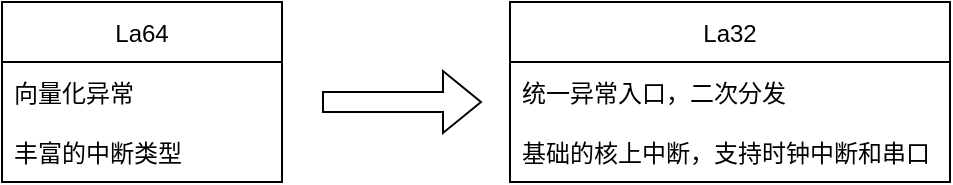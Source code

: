 <mxfile version="16.3.0" type="github">
  <diagram id="prtHgNgQTEPvFCAcTncT" name="Page-1">
    <mxGraphModel dx="1422" dy="762" grid="1" gridSize="10" guides="1" tooltips="1" connect="1" arrows="1" fold="1" page="1" pageScale="1" pageWidth="827" pageHeight="1169" math="0" shadow="0">
      <root>
        <mxCell id="0" />
        <mxCell id="1" parent="0" />
        <mxCell id="9wQKkVhoomo78e1nBSGg-1" value="La64" style="swimlane;fontStyle=0;childLayout=stackLayout;horizontal=1;startSize=30;horizontalStack=0;resizeParent=1;resizeParentMax=0;resizeLast=0;collapsible=1;marginBottom=0;" parent="1" vertex="1">
          <mxGeometry x="50" y="140" width="140" height="90" as="geometry" />
        </mxCell>
        <mxCell id="9wQKkVhoomo78e1nBSGg-2" value="向量化异常" style="text;strokeColor=none;fillColor=none;align=left;verticalAlign=middle;spacingLeft=4;spacingRight=4;overflow=hidden;points=[[0,0.5],[1,0.5]];portConstraint=eastwest;rotatable=0;" parent="9wQKkVhoomo78e1nBSGg-1" vertex="1">
          <mxGeometry y="30" width="140" height="30" as="geometry" />
        </mxCell>
        <mxCell id="9wQKkVhoomo78e1nBSGg-3" value="丰富的中断类型" style="text;strokeColor=none;fillColor=none;align=left;verticalAlign=middle;spacingLeft=4;spacingRight=4;overflow=hidden;points=[[0,0.5],[1,0.5]];portConstraint=eastwest;rotatable=0;" parent="9wQKkVhoomo78e1nBSGg-1" vertex="1">
          <mxGeometry y="60" width="140" height="30" as="geometry" />
        </mxCell>
        <mxCell id="9wQKkVhoomo78e1nBSGg-5" value="La32" style="swimlane;fontStyle=0;childLayout=stackLayout;horizontal=1;startSize=30;horizontalStack=0;resizeParent=1;resizeParentMax=0;resizeLast=0;collapsible=1;marginBottom=0;" parent="1" vertex="1">
          <mxGeometry x="304" y="140" width="220" height="90" as="geometry" />
        </mxCell>
        <mxCell id="9wQKkVhoomo78e1nBSGg-6" value="统一异常入口，二次分发" style="text;strokeColor=none;fillColor=none;align=left;verticalAlign=middle;spacingLeft=4;spacingRight=4;overflow=hidden;points=[[0,0.5],[1,0.5]];portConstraint=eastwest;rotatable=0;" parent="9wQKkVhoomo78e1nBSGg-5" vertex="1">
          <mxGeometry y="30" width="220" height="30" as="geometry" />
        </mxCell>
        <mxCell id="9wQKkVhoomo78e1nBSGg-7" value="基础的核上中断，支持时钟中断和串口" style="text;strokeColor=none;fillColor=none;align=left;verticalAlign=middle;spacingLeft=4;spacingRight=4;overflow=hidden;points=[[0,0.5],[1,0.5]];portConstraint=eastwest;rotatable=0;" parent="9wQKkVhoomo78e1nBSGg-5" vertex="1">
          <mxGeometry y="60" width="220" height="30" as="geometry" />
        </mxCell>
        <mxCell id="9wQKkVhoomo78e1nBSGg-10" value="" style="shape=flexArrow;endArrow=classic;html=1;rounded=0;" parent="1" edge="1">
          <mxGeometry width="50" height="50" relative="1" as="geometry">
            <mxPoint x="210" y="190" as="sourcePoint" />
            <mxPoint x="290" y="190" as="targetPoint" />
          </mxGeometry>
        </mxCell>
      </root>
    </mxGraphModel>
  </diagram>
</mxfile>
